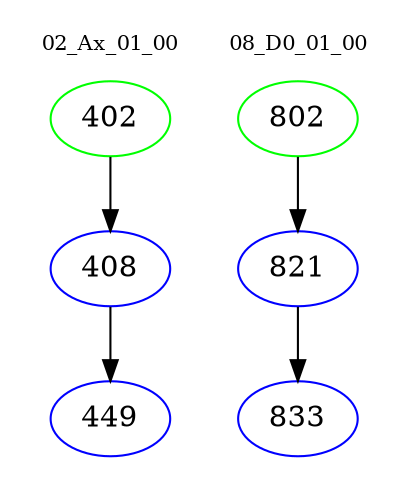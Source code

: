 digraph{
subgraph cluster_0 {
color = white
label = "02_Ax_01_00";
fontsize=10;
T0_402 [label="402", color="green"]
T0_402 -> T0_408 [color="black"]
T0_408 [label="408", color="blue"]
T0_408 -> T0_449 [color="black"]
T0_449 [label="449", color="blue"]
}
subgraph cluster_1 {
color = white
label = "08_D0_01_00";
fontsize=10;
T1_802 [label="802", color="green"]
T1_802 -> T1_821 [color="black"]
T1_821 [label="821", color="blue"]
T1_821 -> T1_833 [color="black"]
T1_833 [label="833", color="blue"]
}
}
